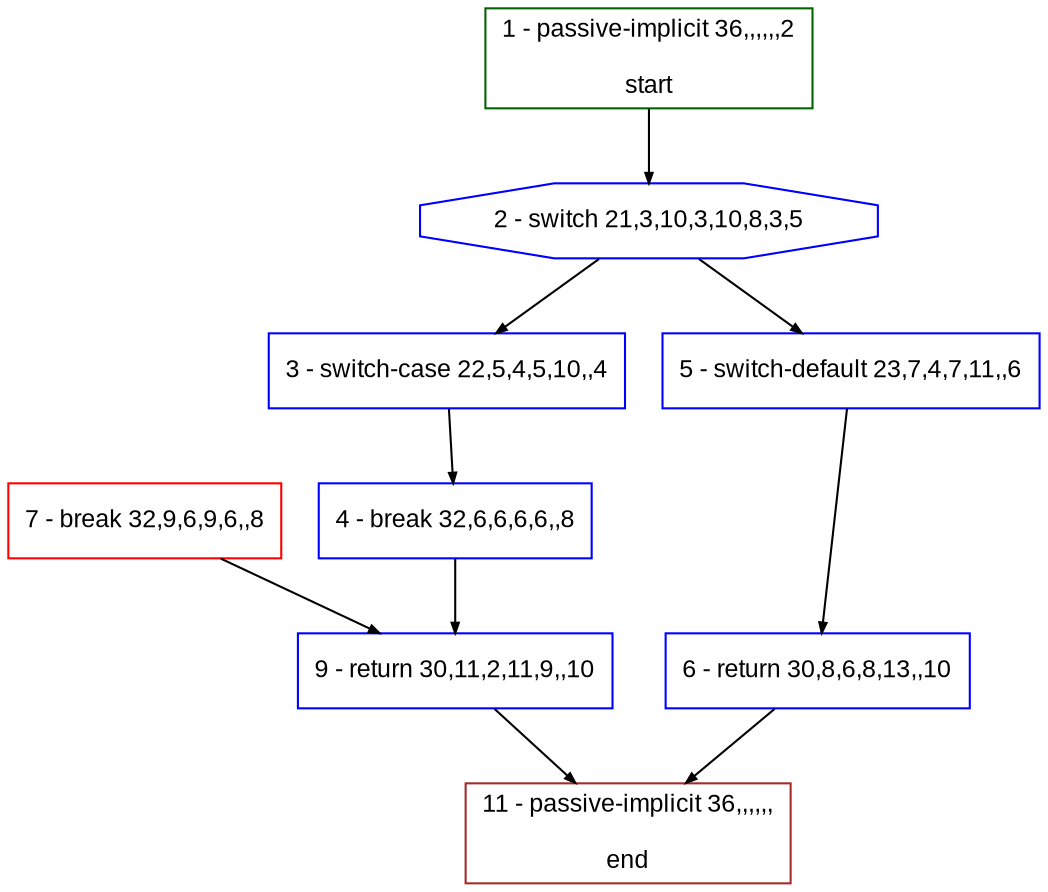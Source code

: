 digraph "" {
  graph [fillcolor="#FFFFCC", label="", bgcolor="white", fontsize="12", pack="true", compound="true", style="rounded,filled", fontname="Arial", packmode="clust"];
  node [node_initialized="no", fillcolor="white", label="", fontsize="12", shape="rectangle", color="grey", fixedsize="false", style="filled", compound="true", fontname="Arial"];
  edge [dir="forward", label="", arrowsize="0.5", fontsize="12", arrowhead="normal", arrowtail="none", lhead="", color="black", ltail="", compound="true", fontcolor="black", fontname="Arial"];
  __N1 [fillcolor="#ffffff", label="2 - switch 21,3,10,3,10,8,3,5", shape="octagon", color="#0000ff", style="filled"];
  __N2 [fillcolor="#ffffff", label="1 - passive-implicit 36,,,,,,2\n\nstart", shape="box", color="#006400", style="filled"];
  __N3 [fillcolor="#ffffff", label="3 - switch-case 22,5,4,5,10,,4", shape="box", color="#0000ff", style="filled"];
  __N4 [fillcolor="#ffffff", label="5 - switch-default 23,7,4,7,11,,6", shape="box", color="#0000ff", style="filled"];
  __N5 [fillcolor="#ffffff", label="4 - break 32,6,6,6,6,,8", shape="box", color="#0000ff", style="filled"];
  __N6 [fillcolor="#ffffff", label="9 - return 30,11,2,11,9,,10", shape="box", color="#0000ff", style="filled"];
  __N7 [fillcolor="#ffffff", label="6 - return 30,8,6,8,13,,10", shape="box", color="#0000ff", style="filled"];
  __N8 [fillcolor="#ffffff", label="11 - passive-implicit 36,,,,,,\n\nend", shape="box", color="#a52a2a", style="filled"];
  __N9 [fillcolor="#ffffff", label="7 - break 32,9,6,9,6,,8", shape="box", color="red", style="filled"];
  __N2 -> __N1 [dir="forward", label="", arrowhead="normal", arrowtail="none", color="#000000"];
  __N1 -> __N3 [dir="forward", label="", arrowhead="normal", arrowtail="none", color="#000000"];
  __N1 -> __N4 [dir="forward", label="", arrowhead="normal", arrowtail="none", color="#000000"];
  __N3 -> __N5 [dir="forward", label="", arrowhead="normal", arrowtail="none", color="#000000"];
  __N5 -> __N6 [dir="forward", label="", arrowhead="normal", arrowtail="none", color="#000000"];
  __N4 -> __N7 [dir="forward", label="", arrowhead="normal", arrowtail="none", color="#000000"];
  __N7 -> __N8 [dir="forward", label="", arrowhead="normal", arrowtail="none", color="#000000"];
  __N9 -> __N6 [dir="forward", label="", arrowhead="normal", arrowtail="none", color="#000000"];
  __N6 -> __N8 [dir="forward", label="", arrowhead="normal", arrowtail="none", color="#000000"];
}
